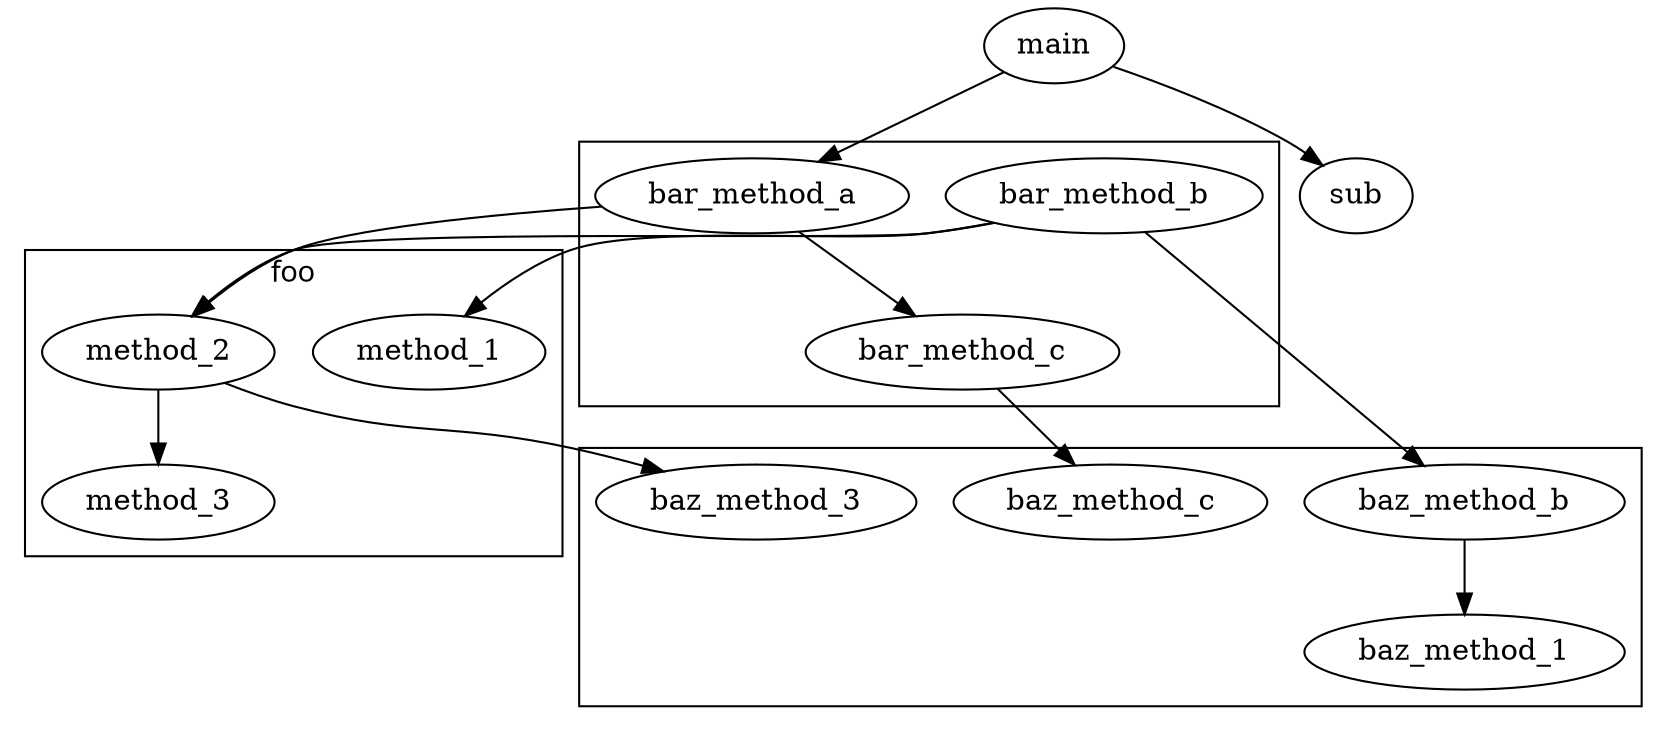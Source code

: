 digraph G {
fontname=Verdana;
subgraph cluster_foo {
label=foo;
foo_method_1 [label=method_1];
foo_method_2 [label=method_2];
foo_method_3 [label=method_3];
}

subgraph cluster_bar {
bar_method_a;
bar_method_b;
bar_method_c;
}

subgraph cluster_baz {
baz_method_1;
baz_method_b;
baz_method_3;
baz_method_c;
}

main -> sub;
main -> bar_method_a;
bar_method_a -> bar_method_c;
bar_method_a -> foo_method_2;
foo_method_2 -> baz_method_3;
bar_method_b -> foo_method_1;
bar_method_b -> foo_method_2;
baz_method_b -> baz_method_1;
foo_method_2 -> foo_method_3;
bar_method_c -> baz_method_c;
bar_method_b -> baz_method_b;
}
